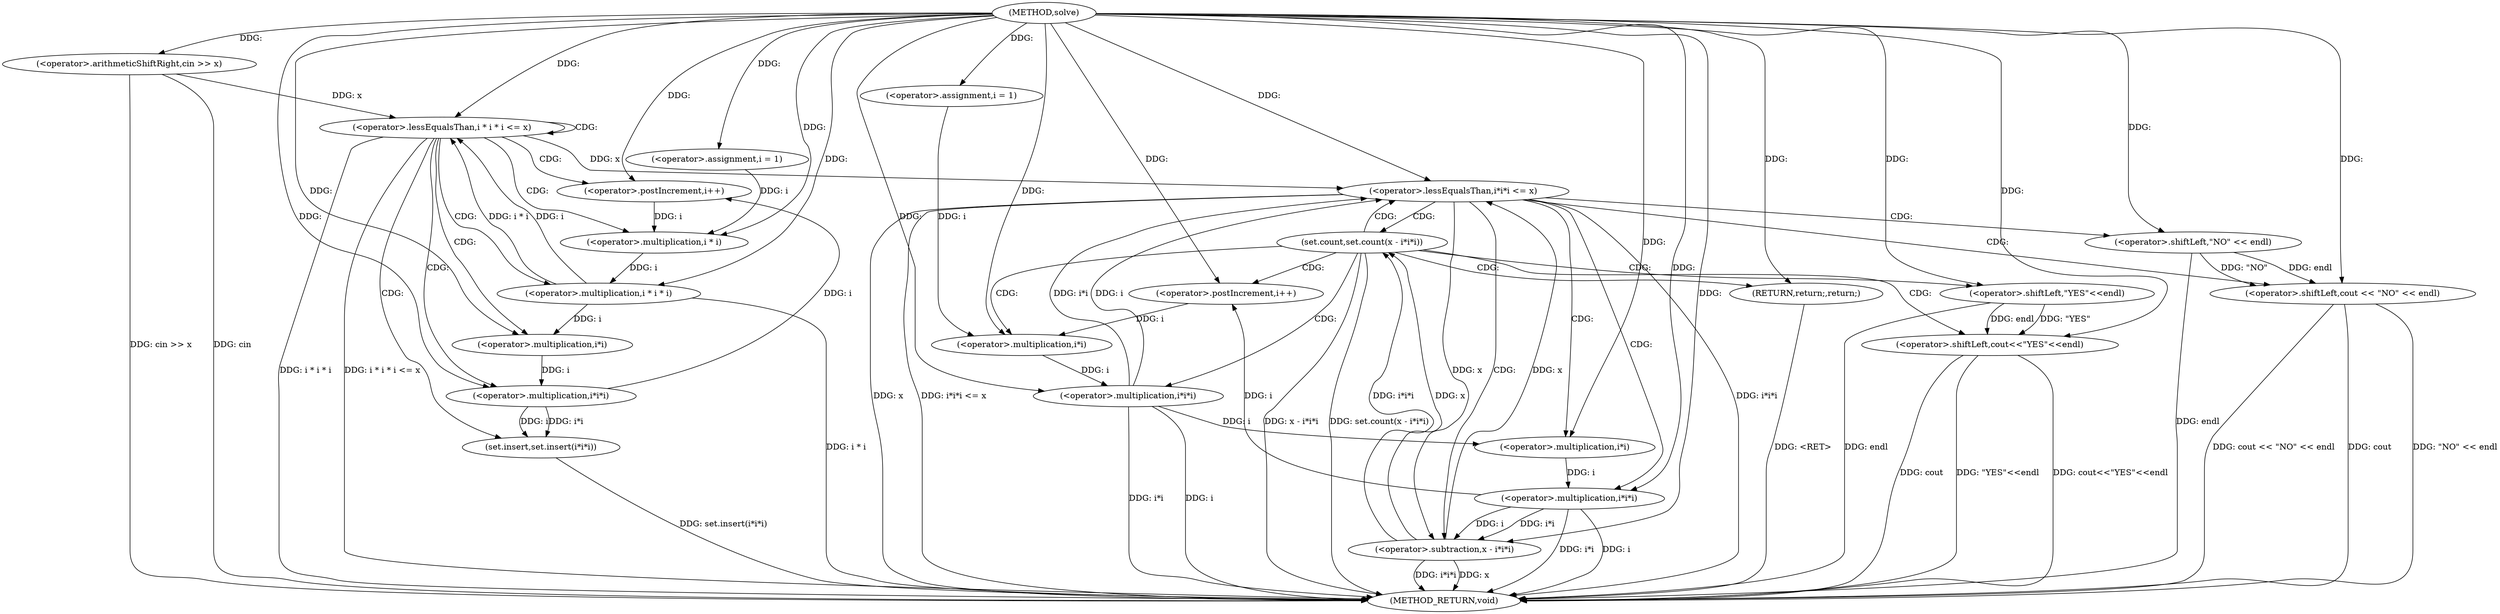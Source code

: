 digraph "solve" {  
"1000144" [label = "(METHOD,solve)" ]
"1000208" [label = "(METHOD_RETURN,void)" ]
"1000147" [label = "(<operator>.arithmeticShiftRight,cin >> x)" ]
"1000203" [label = "(<operator>.shiftLeft,cout << \"NO\" << endl)" ]
"1000153" [label = "(<operator>.assignment,i = 1)" ]
"1000156" [label = "(<operator>.lessEqualsThan,i * i * i <= x)" ]
"1000163" [label = "(<operator>.postIncrement,i++)" ]
"1000174" [label = "(<operator>.assignment,i = 1)" ]
"1000177" [label = "(<operator>.lessEqualsThan,i*i*i <= x)" ]
"1000184" [label = "(<operator>.postIncrement,i++)" ]
"1000166" [label = "(set.insert,set.insert(i*i*i))" ]
"1000205" [label = "(<operator>.shiftLeft,\"NO\" << endl)" ]
"1000157" [label = "(<operator>.multiplication,i * i * i)" ]
"1000178" [label = "(<operator>.multiplication,i*i*i)" ]
"1000188" [label = "(set.count,set.count(x - i*i*i))" ]
"1000159" [label = "(<operator>.multiplication,i * i)" ]
"1000167" [label = "(<operator>.multiplication,i*i*i)" ]
"1000180" [label = "(<operator>.multiplication,i*i)" ]
"1000197" [label = "(<operator>.shiftLeft,cout<<\"YES\"<<endl)" ]
"1000202" [label = "(RETURN,return;,return;)" ]
"1000169" [label = "(<operator>.multiplication,i*i)" ]
"1000189" [label = "(<operator>.subtraction,x - i*i*i)" ]
"1000191" [label = "(<operator>.multiplication,i*i*i)" ]
"1000199" [label = "(<operator>.shiftLeft,\"YES\"<<endl)" ]
"1000193" [label = "(<operator>.multiplication,i*i)" ]
  "1000147" -> "1000208"  [ label = "DDG: cin >> x"] 
  "1000157" -> "1000208"  [ label = "DDG: i * i"] 
  "1000156" -> "1000208"  [ label = "DDG: i * i * i"] 
  "1000156" -> "1000208"  [ label = "DDG: i * i * i <= x"] 
  "1000178" -> "1000208"  [ label = "DDG: i"] 
  "1000178" -> "1000208"  [ label = "DDG: i*i"] 
  "1000177" -> "1000208"  [ label = "DDG: i*i*i"] 
  "1000177" -> "1000208"  [ label = "DDG: x"] 
  "1000177" -> "1000208"  [ label = "DDG: i*i*i <= x"] 
  "1000203" -> "1000208"  [ label = "DDG: cout"] 
  "1000205" -> "1000208"  [ label = "DDG: endl"] 
  "1000203" -> "1000208"  [ label = "DDG: \"NO\" << endl"] 
  "1000203" -> "1000208"  [ label = "DDG: cout << \"NO\" << endl"] 
  "1000189" -> "1000208"  [ label = "DDG: x"] 
  "1000191" -> "1000208"  [ label = "DDG: i"] 
  "1000191" -> "1000208"  [ label = "DDG: i*i"] 
  "1000189" -> "1000208"  [ label = "DDG: i*i*i"] 
  "1000188" -> "1000208"  [ label = "DDG: x - i*i*i"] 
  "1000188" -> "1000208"  [ label = "DDG: set.count(x - i*i*i)"] 
  "1000197" -> "1000208"  [ label = "DDG: cout"] 
  "1000199" -> "1000208"  [ label = "DDG: endl"] 
  "1000197" -> "1000208"  [ label = "DDG: \"YES\"<<endl"] 
  "1000197" -> "1000208"  [ label = "DDG: cout<<\"YES\"<<endl"] 
  "1000166" -> "1000208"  [ label = "DDG: set.insert(i*i*i)"] 
  "1000202" -> "1000208"  [ label = "DDG: <RET>"] 
  "1000147" -> "1000208"  [ label = "DDG: cin"] 
  "1000144" -> "1000147"  [ label = "DDG: "] 
  "1000144" -> "1000153"  [ label = "DDG: "] 
  "1000144" -> "1000174"  [ label = "DDG: "] 
  "1000144" -> "1000203"  [ label = "DDG: "] 
  "1000205" -> "1000203"  [ label = "DDG: endl"] 
  "1000205" -> "1000203"  [ label = "DDG: \"NO\""] 
  "1000157" -> "1000156"  [ label = "DDG: i * i"] 
  "1000157" -> "1000156"  [ label = "DDG: i"] 
  "1000147" -> "1000156"  [ label = "DDG: x"] 
  "1000144" -> "1000156"  [ label = "DDG: "] 
  "1000167" -> "1000163"  [ label = "DDG: i"] 
  "1000144" -> "1000163"  [ label = "DDG: "] 
  "1000178" -> "1000177"  [ label = "DDG: i"] 
  "1000178" -> "1000177"  [ label = "DDG: i*i"] 
  "1000156" -> "1000177"  [ label = "DDG: x"] 
  "1000189" -> "1000177"  [ label = "DDG: x"] 
  "1000144" -> "1000177"  [ label = "DDG: "] 
  "1000191" -> "1000184"  [ label = "DDG: i"] 
  "1000144" -> "1000184"  [ label = "DDG: "] 
  "1000144" -> "1000205"  [ label = "DDG: "] 
  "1000159" -> "1000157"  [ label = "DDG: i"] 
  "1000144" -> "1000157"  [ label = "DDG: "] 
  "1000167" -> "1000166"  [ label = "DDG: i"] 
  "1000167" -> "1000166"  [ label = "DDG: i*i"] 
  "1000180" -> "1000178"  [ label = "DDG: i"] 
  "1000144" -> "1000178"  [ label = "DDG: "] 
  "1000153" -> "1000159"  [ label = "DDG: i"] 
  "1000163" -> "1000159"  [ label = "DDG: i"] 
  "1000144" -> "1000159"  [ label = "DDG: "] 
  "1000169" -> "1000167"  [ label = "DDG: i"] 
  "1000144" -> "1000167"  [ label = "DDG: "] 
  "1000174" -> "1000180"  [ label = "DDG: i"] 
  "1000184" -> "1000180"  [ label = "DDG: i"] 
  "1000144" -> "1000180"  [ label = "DDG: "] 
  "1000189" -> "1000188"  [ label = "DDG: i*i*i"] 
  "1000189" -> "1000188"  [ label = "DDG: x"] 
  "1000144" -> "1000202"  [ label = "DDG: "] 
  "1000157" -> "1000169"  [ label = "DDG: i"] 
  "1000144" -> "1000169"  [ label = "DDG: "] 
  "1000177" -> "1000189"  [ label = "DDG: x"] 
  "1000144" -> "1000189"  [ label = "DDG: "] 
  "1000191" -> "1000189"  [ label = "DDG: i*i"] 
  "1000191" -> "1000189"  [ label = "DDG: i"] 
  "1000144" -> "1000197"  [ label = "DDG: "] 
  "1000199" -> "1000197"  [ label = "DDG: endl"] 
  "1000199" -> "1000197"  [ label = "DDG: \"YES\""] 
  "1000193" -> "1000191"  [ label = "DDG: i"] 
  "1000144" -> "1000191"  [ label = "DDG: "] 
  "1000144" -> "1000199"  [ label = "DDG: "] 
  "1000178" -> "1000193"  [ label = "DDG: i"] 
  "1000144" -> "1000193"  [ label = "DDG: "] 
  "1000156" -> "1000163"  [ label = "CDG: "] 
  "1000156" -> "1000159"  [ label = "CDG: "] 
  "1000156" -> "1000167"  [ label = "CDG: "] 
  "1000156" -> "1000156"  [ label = "CDG: "] 
  "1000156" -> "1000166"  [ label = "CDG: "] 
  "1000156" -> "1000157"  [ label = "CDG: "] 
  "1000156" -> "1000169"  [ label = "CDG: "] 
  "1000177" -> "1000188"  [ label = "CDG: "] 
  "1000177" -> "1000203"  [ label = "CDG: "] 
  "1000177" -> "1000205"  [ label = "CDG: "] 
  "1000177" -> "1000191"  [ label = "CDG: "] 
  "1000177" -> "1000193"  [ label = "CDG: "] 
  "1000177" -> "1000189"  [ label = "CDG: "] 
  "1000188" -> "1000178"  [ label = "CDG: "] 
  "1000188" -> "1000202"  [ label = "CDG: "] 
  "1000188" -> "1000199"  [ label = "CDG: "] 
  "1000188" -> "1000197"  [ label = "CDG: "] 
  "1000188" -> "1000184"  [ label = "CDG: "] 
  "1000188" -> "1000180"  [ label = "CDG: "] 
  "1000188" -> "1000177"  [ label = "CDG: "] 
}
